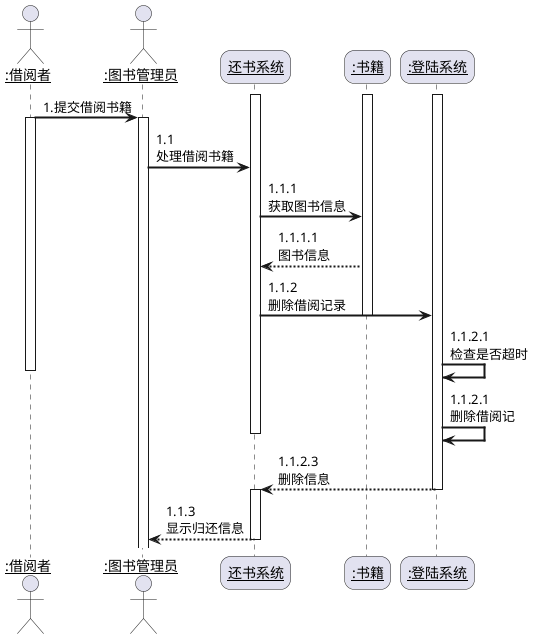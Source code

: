 @startuml
          skinparam sequenceArrowThickness 2
          skinparam roundcorner 20
          skinparam maxmessagesize 60
          skinparam sequenceParticipant underline

          actor ":借阅者" as User
          note left of User #aqu
          end note
          actor ":图书管理员" as Lib
          participant "还书系统" as A
          participant ":书籍" as B
          participant ":登陆系统" as C
          activate A
          activate B
          activate C
          User -> Lib: 1.提交借阅书籍
          activate User
          activate Lib
          Lib -> A: 1.1 处理借阅书籍
          A -> B: 1.1.1 获取图书信息
          B --> A: 1.1.1.1  图书信息
          A -> C: 1.1.2  删除借阅记录
          deactivate B
          C -> C:1.1.2.1 检查是否超时
          deactivate User
          C -> C:1.1.2.1 删除借阅记
          deactivate A
          deactivate B
          C --> A: 1.1.2.3  删除信息
          deactivate C
          activate A
          A -->Lib:1.1.3 显示归还信息
          deactivate A

@enduml